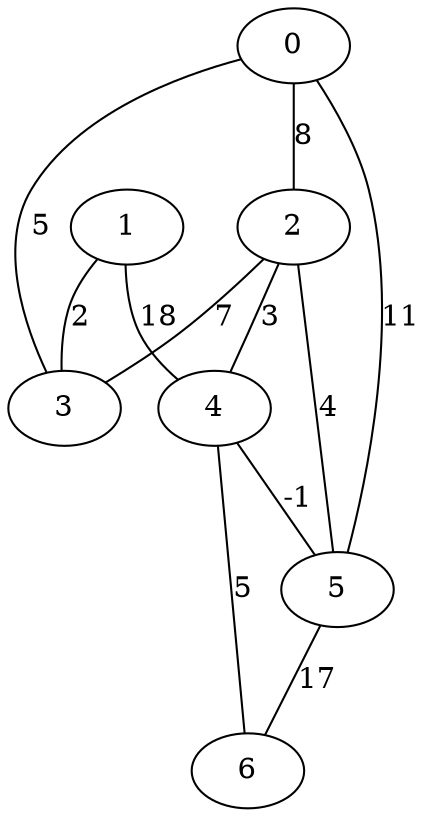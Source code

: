 graph G {
0 [label="0"];
1 [label="1"];
2 [label="2"];
3 [label="3"];
4 [label="4"];
5 [label="5"];
6 [label="6"];
0 -- 2 [label="8"];
0 -- 3 [label="5"];
0 -- 5 [label="11"];
1 -- 3 [label="2"];
1 -- 4 [label="18"];
2 -- 3 [label="7"];
2 -- 4 [label="3"];
2 -- 5 [label="4"];
4 -- 5 [label="-1"];
4 -- 6 [label="5"];
5 -- 6 [label="17"];
}
